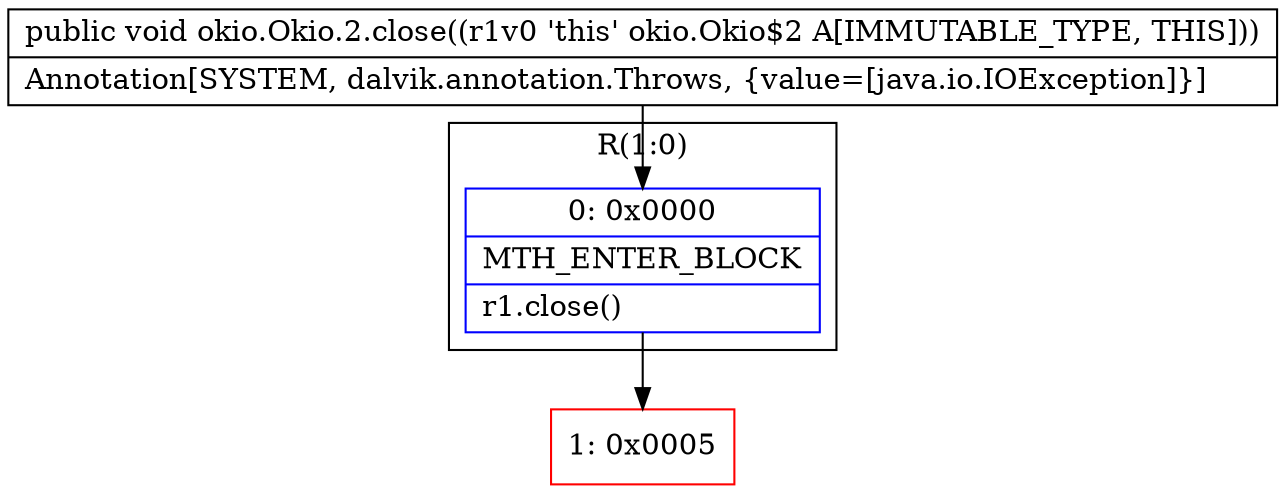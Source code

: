 digraph "CFG forokio.Okio.2.close()V" {
subgraph cluster_Region_384827822 {
label = "R(1:0)";
node [shape=record,color=blue];
Node_0 [shape=record,label="{0\:\ 0x0000|MTH_ENTER_BLOCK\l|r1.close()\l}"];
}
Node_1 [shape=record,color=red,label="{1\:\ 0x0005}"];
MethodNode[shape=record,label="{public void okio.Okio.2.close((r1v0 'this' okio.Okio$2 A[IMMUTABLE_TYPE, THIS]))  | Annotation[SYSTEM, dalvik.annotation.Throws, \{value=[java.io.IOException]\}]\l}"];
MethodNode -> Node_0;
Node_0 -> Node_1;
}

